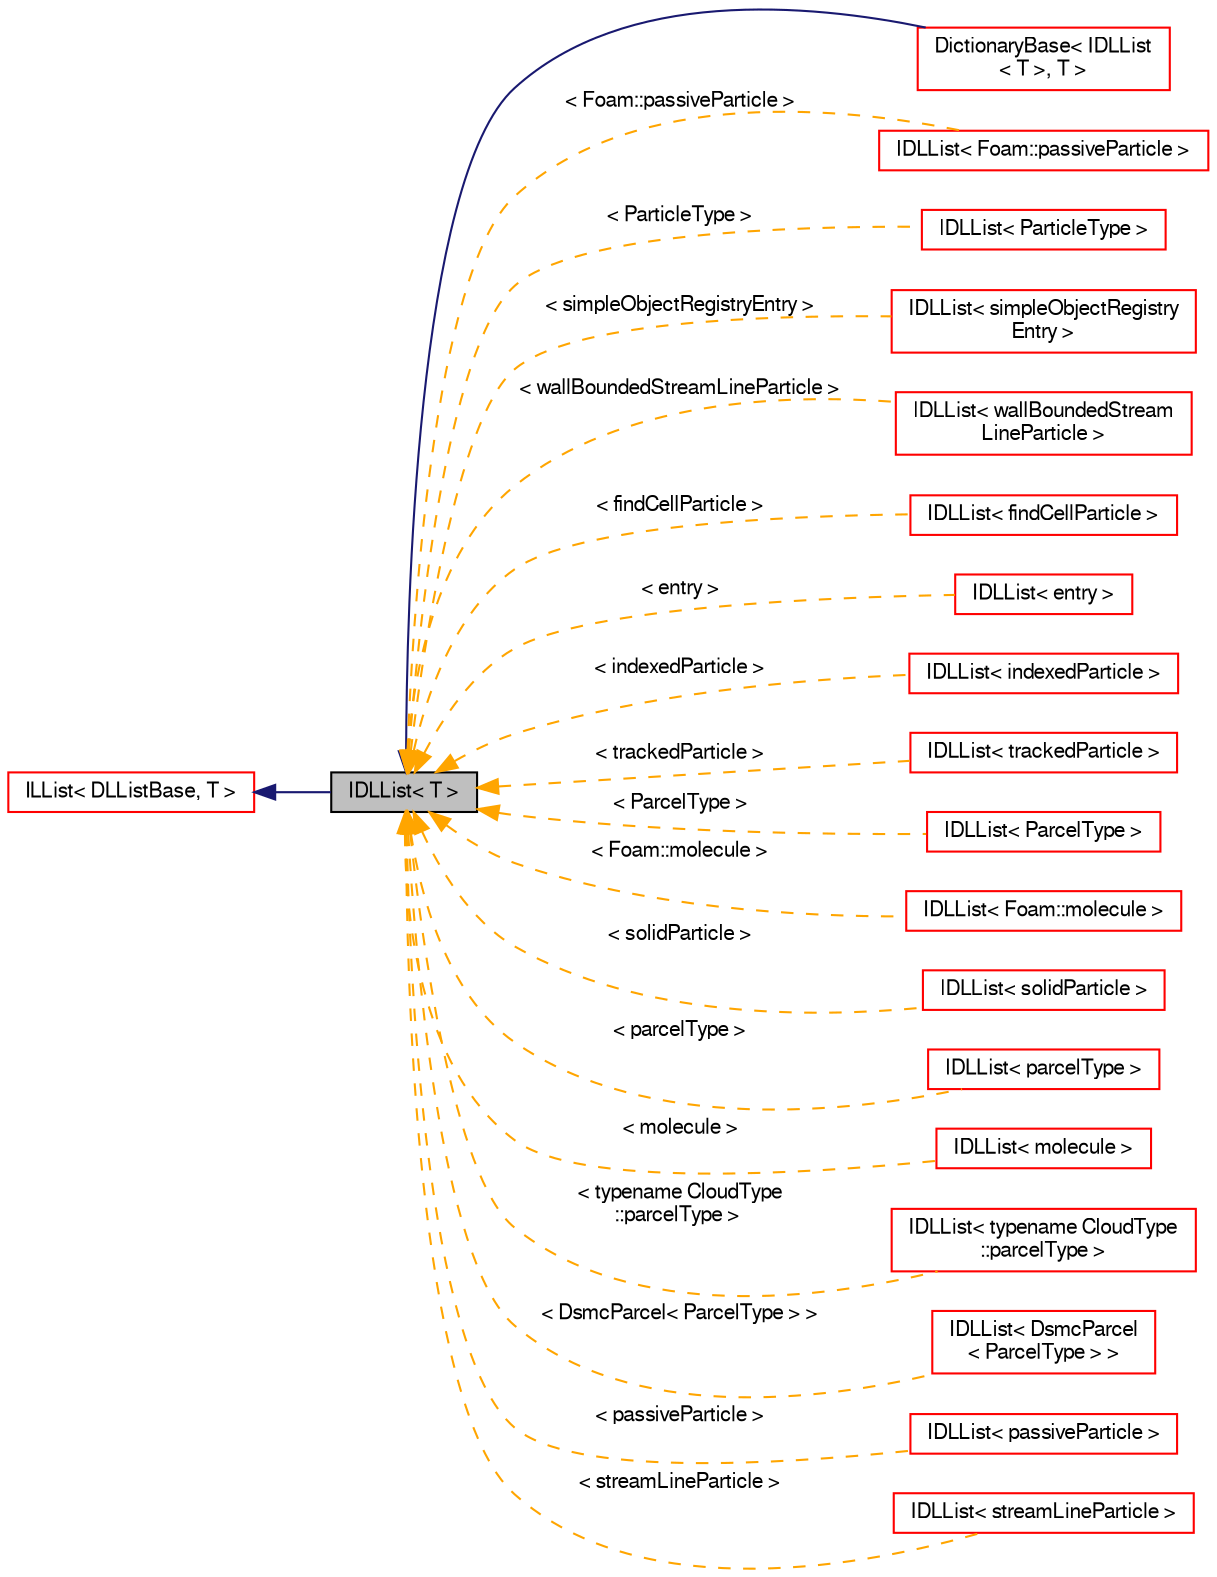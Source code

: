 digraph "IDLList&lt; T &gt;"
{
  bgcolor="transparent";
  edge [fontname="FreeSans",fontsize="10",labelfontname="FreeSans",labelfontsize="10"];
  node [fontname="FreeSans",fontsize="10",shape=record];
  rankdir="LR";
  Node0 [label="IDLList\< T \>",height=0.2,width=0.4,color="black", fillcolor="grey75", style="filled", fontcolor="black"];
  Node1 -> Node0 [dir="back",color="midnightblue",fontsize="10",style="solid",fontname="FreeSans"];
  Node1 [label="ILList\< DLListBase, T \>",height=0.2,width=0.4,color="red",URL="$a25758.html"];
  Node0 -> Node8 [dir="back",color="midnightblue",fontsize="10",style="solid",fontname="FreeSans"];
  Node8 [label="DictionaryBase\< IDLList\l\< T \>, T \>",height=0.2,width=0.4,color="red",URL="$a25670.html"];
  Node0 -> Node12 [dir="back",color="orange",fontsize="10",style="dashed",label=" \< Foam::passiveParticle \>" ,fontname="FreeSans"];
  Node12 [label="IDLList\< Foam::passiveParticle \>",height=0.2,width=0.4,color="red",URL="$a25854.html"];
  Node0 -> Node14 [dir="back",color="orange",fontsize="10",style="dashed",label=" \< ParticleType \>" ,fontname="FreeSans"];
  Node14 [label="IDLList\< ParticleType \>",height=0.2,width=0.4,color="red",URL="$a25854.html"];
  Node0 -> Node51 [dir="back",color="orange",fontsize="10",style="dashed",label=" \< simpleObjectRegistryEntry \>" ,fontname="FreeSans"];
  Node51 [label="IDLList\< simpleObjectRegistry\lEntry \>",height=0.2,width=0.4,color="red",URL="$a25854.html"];
  Node0 -> Node53 [dir="back",color="orange",fontsize="10",style="dashed",label=" \< wallBoundedStreamLineParticle \>" ,fontname="FreeSans"];
  Node53 [label="IDLList\< wallBoundedStream\lLineParticle \>",height=0.2,width=0.4,color="red",URL="$a25854.html"];
  Node0 -> Node54 [dir="back",color="orange",fontsize="10",style="dashed",label=" \< findCellParticle \>" ,fontname="FreeSans"];
  Node54 [label="IDLList\< findCellParticle \>",height=0.2,width=0.4,color="red",URL="$a25854.html"];
  Node0 -> Node55 [dir="back",color="orange",fontsize="10",style="dashed",label=" \< entry \>" ,fontname="FreeSans"];
  Node55 [label="IDLList\< entry \>",height=0.2,width=0.4,color="red",URL="$a25854.html"];
  Node0 -> Node225 [dir="back",color="orange",fontsize="10",style="dashed",label=" \< indexedParticle \>" ,fontname="FreeSans"];
  Node225 [label="IDLList\< indexedParticle \>",height=0.2,width=0.4,color="red",URL="$a25854.html"];
  Node0 -> Node226 [dir="back",color="orange",fontsize="10",style="dashed",label=" \< trackedParticle \>" ,fontname="FreeSans"];
  Node226 [label="IDLList\< trackedParticle \>",height=0.2,width=0.4,color="red",URL="$a25854.html"];
  Node0 -> Node227 [dir="back",color="orange",fontsize="10",style="dashed",label=" \< ParcelType \>" ,fontname="FreeSans"];
  Node227 [label="IDLList\< ParcelType \>",height=0.2,width=0.4,color="red",URL="$a25854.html"];
  Node0 -> Node228 [dir="back",color="orange",fontsize="10",style="dashed",label=" \< Foam::molecule \>" ,fontname="FreeSans"];
  Node228 [label="IDLList\< Foam::molecule \>",height=0.2,width=0.4,color="red",URL="$a25854.html"];
  Node0 -> Node229 [dir="back",color="orange",fontsize="10",style="dashed",label=" \< solidParticle \>" ,fontname="FreeSans"];
  Node229 [label="IDLList\< solidParticle \>",height=0.2,width=0.4,color="red",URL="$a25854.html"];
  Node0 -> Node230 [dir="back",color="orange",fontsize="10",style="dashed",label=" \< parcelType \>" ,fontname="FreeSans"];
  Node230 [label="IDLList\< parcelType \>",height=0.2,width=0.4,color="red",URL="$a25854.html"];
  Node0 -> Node231 [dir="back",color="orange",fontsize="10",style="dashed",label=" \< molecule \>" ,fontname="FreeSans"];
  Node231 [label="IDLList\< molecule \>",height=0.2,width=0.4,color="red",URL="$a25854.html"];
  Node0 -> Node232 [dir="back",color="orange",fontsize="10",style="dashed",label=" \< typename CloudType\l::parcelType \>" ,fontname="FreeSans"];
  Node232 [label="IDLList\< typename CloudType\l::parcelType \>",height=0.2,width=0.4,color="red",URL="$a25854.html"];
  Node0 -> Node233 [dir="back",color="orange",fontsize="10",style="dashed",label=" \< DsmcParcel\< ParcelType \> \>" ,fontname="FreeSans"];
  Node233 [label="IDLList\< DsmcParcel\l\< ParcelType \> \>",height=0.2,width=0.4,color="red",URL="$a25854.html"];
  Node0 -> Node234 [dir="back",color="orange",fontsize="10",style="dashed",label=" \< passiveParticle \>" ,fontname="FreeSans"];
  Node234 [label="IDLList\< passiveParticle \>",height=0.2,width=0.4,color="red",URL="$a25854.html"];
  Node0 -> Node235 [dir="back",color="orange",fontsize="10",style="dashed",label=" \< streamLineParticle \>" ,fontname="FreeSans"];
  Node235 [label="IDLList\< streamLineParticle \>",height=0.2,width=0.4,color="red",URL="$a25854.html"];
}

